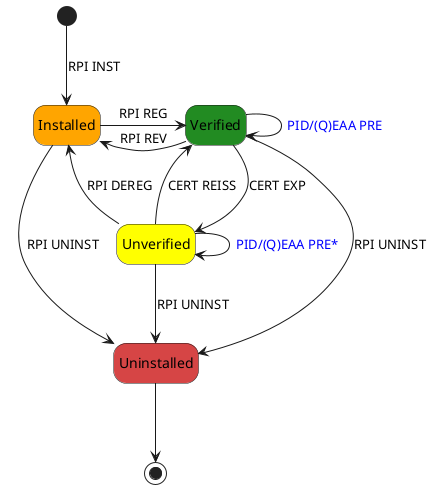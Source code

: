 @startuml Lifecycle of the Mobile Relying Party Instance
hide empty description

state Installed #FFA500
state "Verified" as Ready #228B22
state Unverified #ffff00
state Uninstalled #D64545

[*] -down-> Installed: RPI INST
Installed -down-> Uninstalled: RPI UNINST
Installed -right-> Ready: RPI REG
Ready -down-> Uninstalled: RPI UNINST
Ready -left-> Installed: RPI REV
Ready -> Ready: <color:blue>PID/(Q)EAA PRE</color>
Ready -down-> Unverified: CERT EXP
Unverified -down-> Uninstalled: RPI UNINST
Unverified -up-> Ready: CERT REISS
Unverified -> Unverified: <color:blue>PID/(Q)EAA PRE*</color>
Unverified -left-> Installed: RPI DEREG
Uninstalled --> [*]: <size:12></size>
@enduml